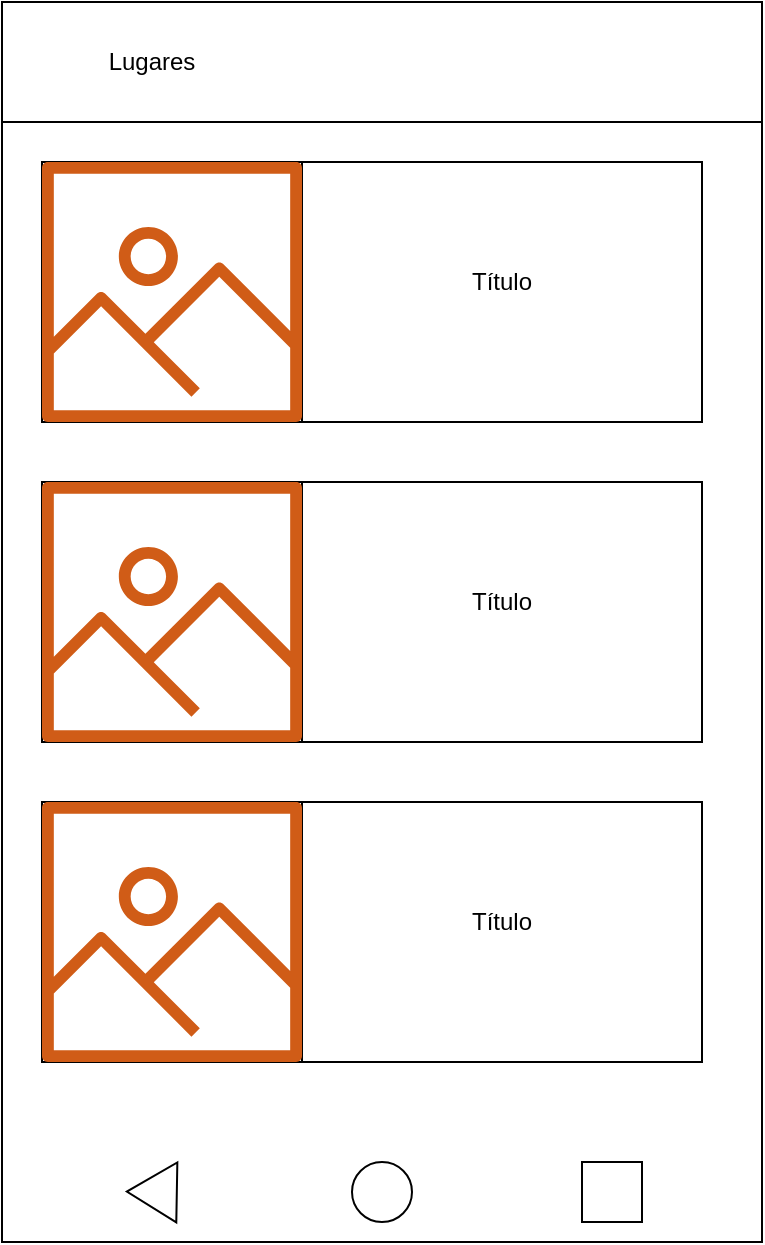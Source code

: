 <mxfile version="13.6.6" type="github">
  <diagram id="mmmsu6bjyGSo600N3URv" name="Page-1">
    <mxGraphModel dx="1422" dy="794" grid="1" gridSize="10" guides="1" tooltips="1" connect="1" arrows="1" fold="1" page="1" pageScale="1" pageWidth="827" pageHeight="1169" math="0" shadow="0">
      <root>
        <mxCell id="0" />
        <mxCell id="1" parent="0" />
        <mxCell id="6o3ZnMH1NGduQZ3Hc6mM-1" value="" style="rounded=0;whiteSpace=wrap;html=1;" vertex="1" parent="1">
          <mxGeometry x="40" y="40" width="380" height="620" as="geometry" />
        </mxCell>
        <mxCell id="6o3ZnMH1NGduQZ3Hc6mM-2" value="" style="rounded=0;whiteSpace=wrap;html=1;" vertex="1" parent="1">
          <mxGeometry x="40" y="40" width="380" height="60" as="geometry" />
        </mxCell>
        <mxCell id="6o3ZnMH1NGduQZ3Hc6mM-3" value="Lugares" style="text;html=1;strokeColor=none;fillColor=none;align=center;verticalAlign=middle;whiteSpace=wrap;rounded=0;" vertex="1" parent="1">
          <mxGeometry x="70" y="50" width="90" height="40" as="geometry" />
        </mxCell>
        <mxCell id="6o3ZnMH1NGduQZ3Hc6mM-4" value="" style="rounded=0;whiteSpace=wrap;html=1;" vertex="1" parent="1">
          <mxGeometry x="60" y="120" width="330" height="130" as="geometry" />
        </mxCell>
        <mxCell id="6o3ZnMH1NGduQZ3Hc6mM-5" value="" style="whiteSpace=wrap;html=1;aspect=fixed;" vertex="1" parent="1">
          <mxGeometry x="60" y="120" width="130" height="130" as="geometry" />
        </mxCell>
        <mxCell id="6o3ZnMH1NGduQZ3Hc6mM-7" value="Título" style="text;html=1;strokeColor=none;fillColor=none;align=center;verticalAlign=middle;whiteSpace=wrap;rounded=0;" vertex="1" parent="1">
          <mxGeometry x="270" y="170" width="40" height="20" as="geometry" />
        </mxCell>
        <mxCell id="6o3ZnMH1NGduQZ3Hc6mM-8" value="" style="rounded=0;whiteSpace=wrap;html=1;" vertex="1" parent="1">
          <mxGeometry x="60" y="280" width="330" height="130" as="geometry" />
        </mxCell>
        <mxCell id="6o3ZnMH1NGduQZ3Hc6mM-9" value="" style="whiteSpace=wrap;html=1;aspect=fixed;" vertex="1" parent="1">
          <mxGeometry x="60" y="280" width="130" height="130" as="geometry" />
        </mxCell>
        <mxCell id="6o3ZnMH1NGduQZ3Hc6mM-11" value="Título" style="text;html=1;strokeColor=none;fillColor=none;align=center;verticalAlign=middle;whiteSpace=wrap;rounded=0;" vertex="1" parent="1">
          <mxGeometry x="270" y="330" width="40" height="20" as="geometry" />
        </mxCell>
        <mxCell id="6o3ZnMH1NGduQZ3Hc6mM-12" value="" style="rounded=0;whiteSpace=wrap;html=1;" vertex="1" parent="1">
          <mxGeometry x="60" y="440" width="330" height="130" as="geometry" />
        </mxCell>
        <mxCell id="6o3ZnMH1NGduQZ3Hc6mM-13" value="" style="whiteSpace=wrap;html=1;aspect=fixed;" vertex="1" parent="1">
          <mxGeometry x="60" y="440" width="130" height="130" as="geometry" />
        </mxCell>
        <mxCell id="6o3ZnMH1NGduQZ3Hc6mM-15" value="Título" style="text;html=1;strokeColor=none;fillColor=none;align=center;verticalAlign=middle;whiteSpace=wrap;rounded=0;" vertex="1" parent="1">
          <mxGeometry x="270" y="490" width="40" height="20" as="geometry" />
        </mxCell>
        <mxCell id="6o3ZnMH1NGduQZ3Hc6mM-16" value="" style="ellipse;whiteSpace=wrap;html=1;aspect=fixed;" vertex="1" parent="1">
          <mxGeometry x="215" y="620" width="30" height="30" as="geometry" />
        </mxCell>
        <mxCell id="6o3ZnMH1NGduQZ3Hc6mM-17" value="" style="triangle;whiteSpace=wrap;html=1;rotation=-179;" vertex="1" parent="1">
          <mxGeometry x="102.41" y="620" width="25" height="30" as="geometry" />
        </mxCell>
        <mxCell id="6o3ZnMH1NGduQZ3Hc6mM-18" value="" style="whiteSpace=wrap;html=1;aspect=fixed;" vertex="1" parent="1">
          <mxGeometry x="330" y="620" width="30" height="30" as="geometry" />
        </mxCell>
        <mxCell id="6o3ZnMH1NGduQZ3Hc6mM-19" value="" style="outlineConnect=0;fontColor=#232F3E;gradientColor=none;fillColor=#D05C17;strokeColor=none;dashed=0;verticalLabelPosition=bottom;verticalAlign=top;align=center;html=1;fontSize=12;fontStyle=0;aspect=fixed;pointerEvents=1;shape=mxgraph.aws4.container_registry_image;" vertex="1" parent="1">
          <mxGeometry x="60" y="120" width="130" height="130" as="geometry" />
        </mxCell>
        <mxCell id="6o3ZnMH1NGduQZ3Hc6mM-20" value="" style="outlineConnect=0;fontColor=#232F3E;gradientColor=none;fillColor=#D05C17;strokeColor=none;dashed=0;verticalLabelPosition=bottom;verticalAlign=top;align=center;html=1;fontSize=12;fontStyle=0;aspect=fixed;pointerEvents=1;shape=mxgraph.aws4.container_registry_image;" vertex="1" parent="1">
          <mxGeometry x="60" y="280" width="130" height="130" as="geometry" />
        </mxCell>
        <mxCell id="6o3ZnMH1NGduQZ3Hc6mM-21" value="" style="outlineConnect=0;fontColor=#232F3E;gradientColor=none;fillColor=#D05C17;strokeColor=none;dashed=0;verticalLabelPosition=bottom;verticalAlign=top;align=center;html=1;fontSize=12;fontStyle=0;aspect=fixed;pointerEvents=1;shape=mxgraph.aws4.container_registry_image;" vertex="1" parent="1">
          <mxGeometry x="60" y="440" width="130" height="130" as="geometry" />
        </mxCell>
      </root>
    </mxGraphModel>
  </diagram>
</mxfile>

